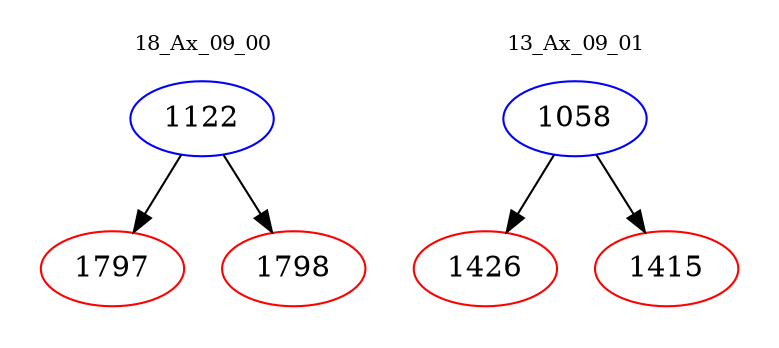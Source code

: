 digraph{
subgraph cluster_0 {
color = white
label = "18_Ax_09_00";
fontsize=10;
T0_1122 [label="1122", color="blue"]
T0_1122 -> T0_1797 [color="black"]
T0_1797 [label="1797", color="red"]
T0_1122 -> T0_1798 [color="black"]
T0_1798 [label="1798", color="red"]
}
subgraph cluster_1 {
color = white
label = "13_Ax_09_01";
fontsize=10;
T1_1058 [label="1058", color="blue"]
T1_1058 -> T1_1426 [color="black"]
T1_1426 [label="1426", color="red"]
T1_1058 -> T1_1415 [color="black"]
T1_1415 [label="1415", color="red"]
}
}
